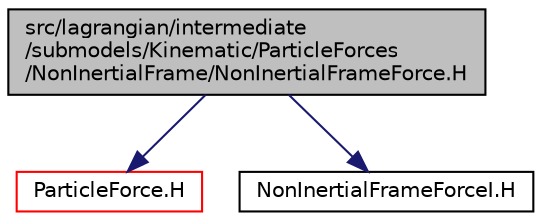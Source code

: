 digraph "src/lagrangian/intermediate/submodels/Kinematic/ParticleForces/NonInertialFrame/NonInertialFrameForce.H"
{
  bgcolor="transparent";
  edge [fontname="Helvetica",fontsize="10",labelfontname="Helvetica",labelfontsize="10"];
  node [fontname="Helvetica",fontsize="10",shape=record];
  Node1 [label="src/lagrangian/intermediate\l/submodels/Kinematic/ParticleForces\l/NonInertialFrame/NonInertialFrameForce.H",height=0.2,width=0.4,color="black", fillcolor="grey75", style="filled", fontcolor="black"];
  Node1 -> Node2 [color="midnightblue",fontsize="10",style="solid",fontname="Helvetica"];
  Node2 [label="ParticleForce.H",height=0.2,width=0.4,color="red",URL="$a06830.html"];
  Node1 -> Node3 [color="midnightblue",fontsize="10",style="solid",fontname="Helvetica"];
  Node3 [label="NonInertialFrameForceI.H",height=0.2,width=0.4,color="black",URL="$a06825.html"];
}
